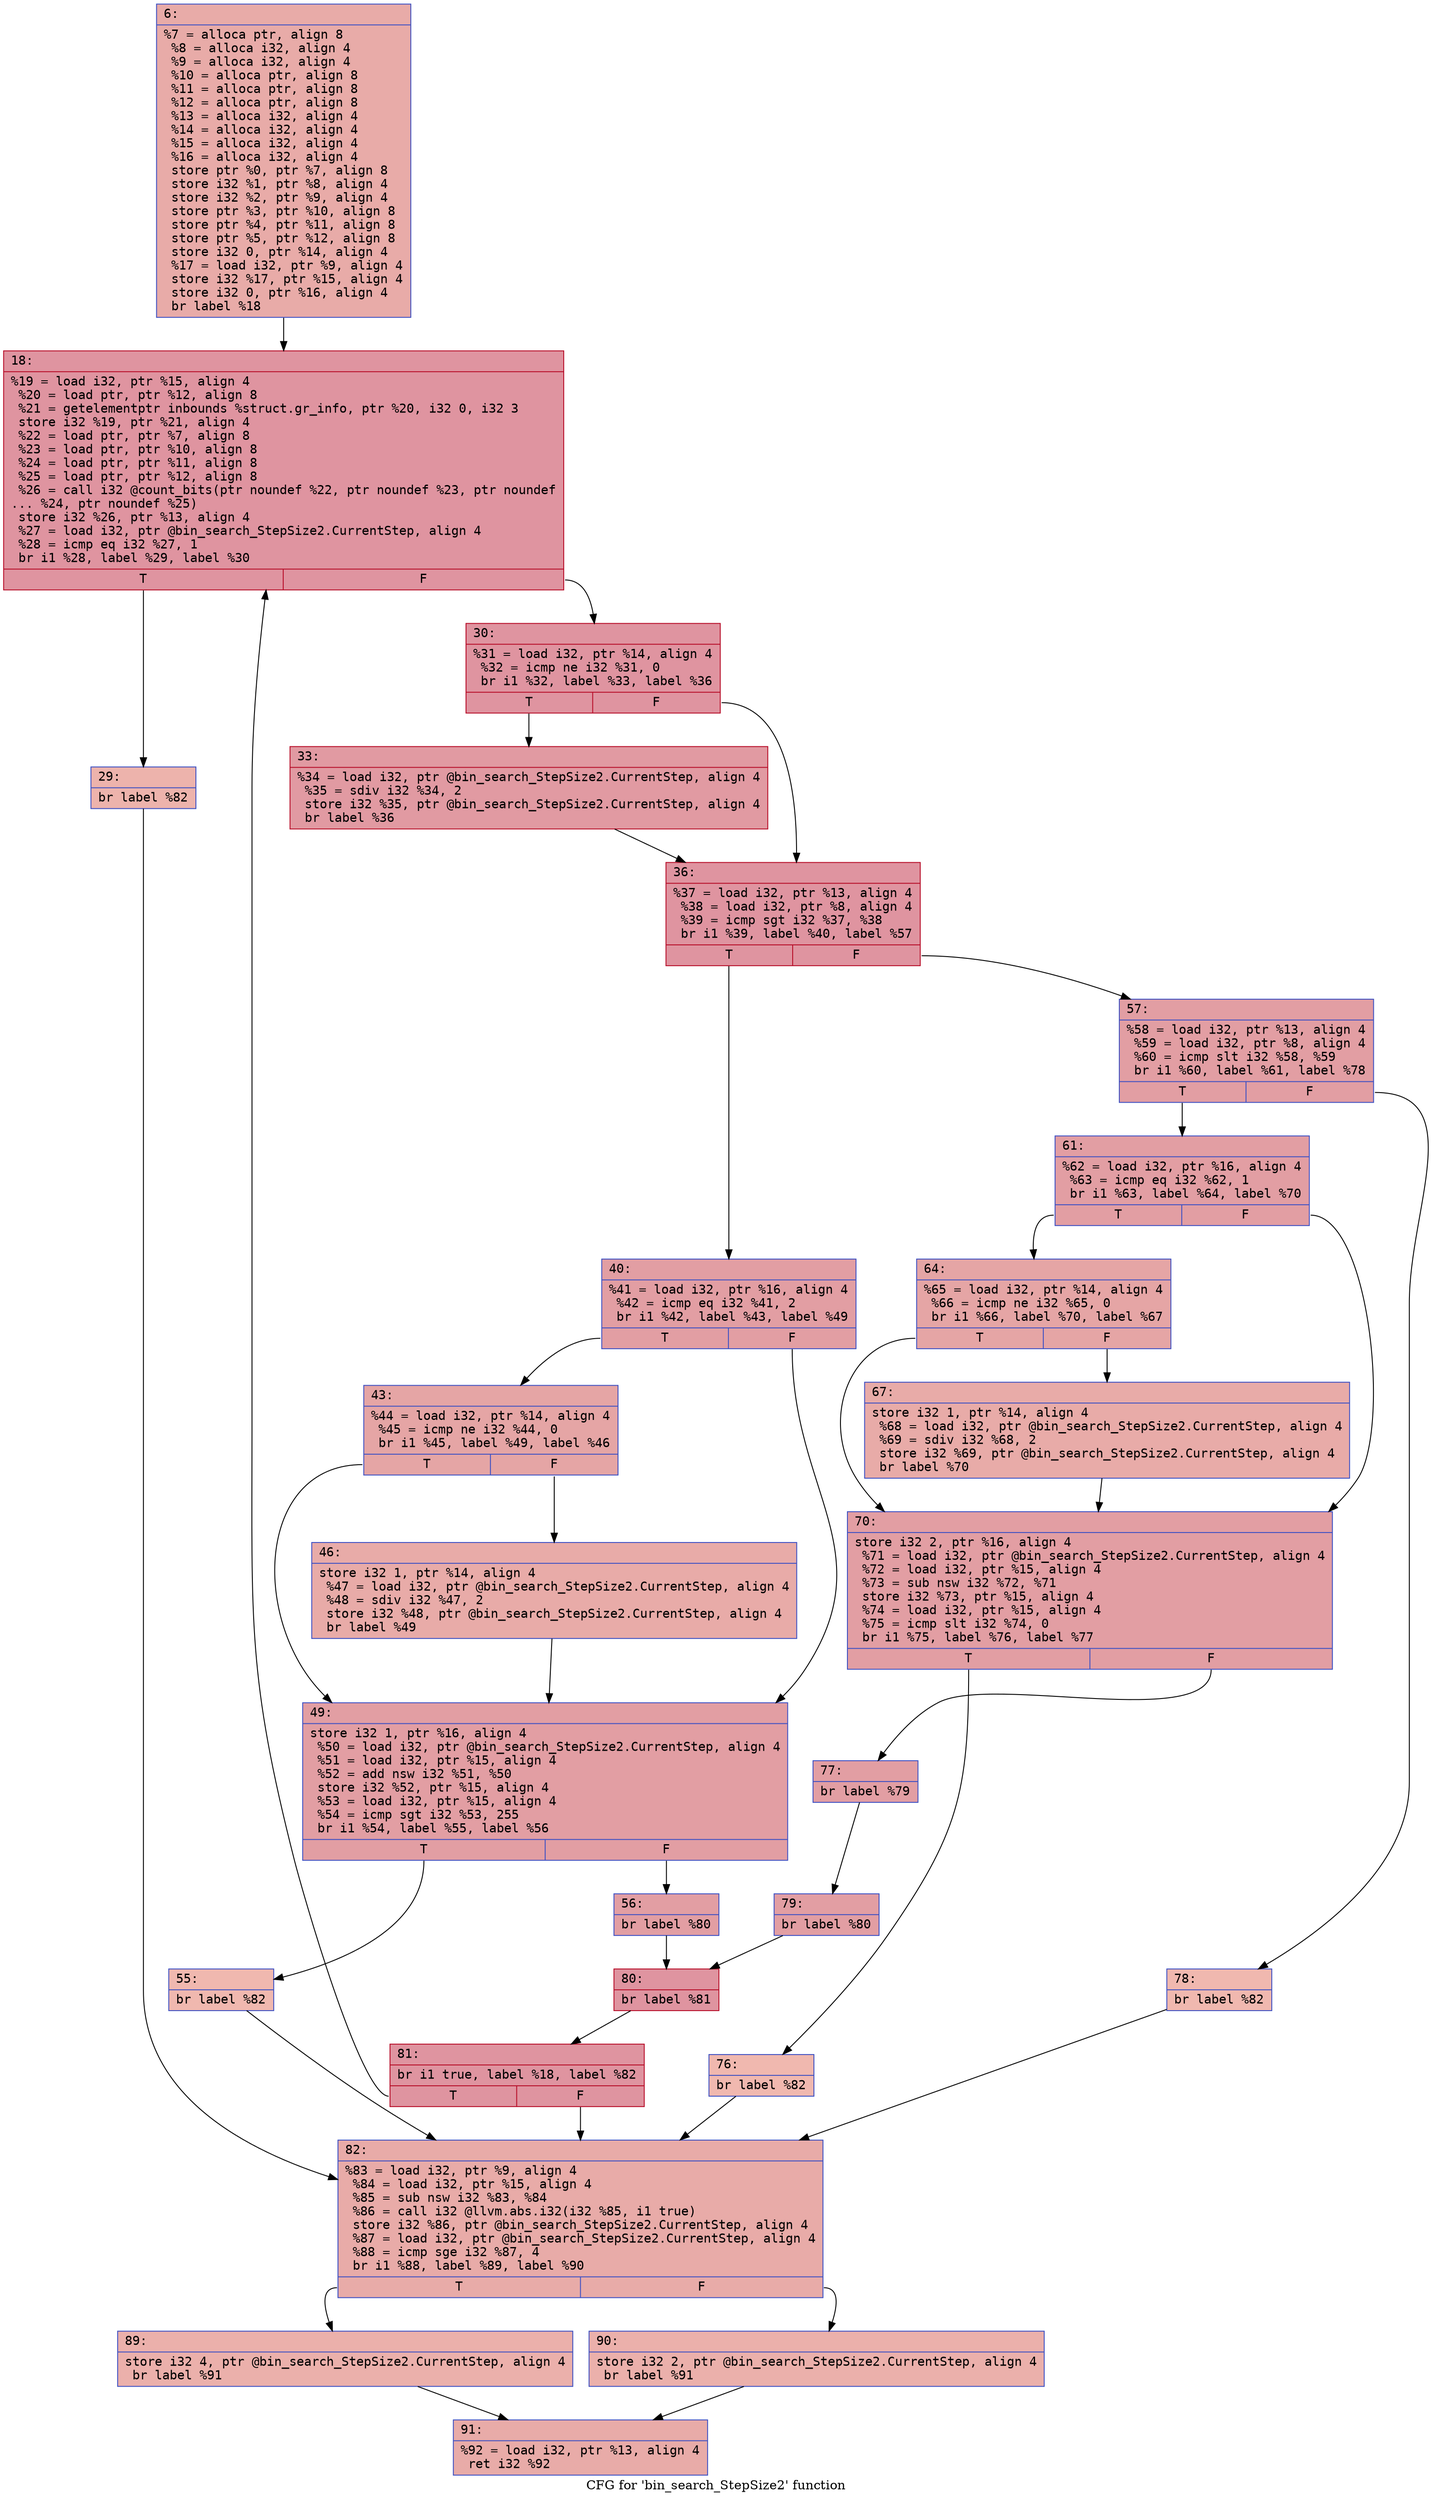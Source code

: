 digraph "CFG for 'bin_search_StepSize2' function" {
	label="CFG for 'bin_search_StepSize2' function";

	Node0x6000016087d0 [shape=record,color="#3d50c3ff", style=filled, fillcolor="#cc403a70" fontname="Courier",label="{6:\l|  %7 = alloca ptr, align 8\l  %8 = alloca i32, align 4\l  %9 = alloca i32, align 4\l  %10 = alloca ptr, align 8\l  %11 = alloca ptr, align 8\l  %12 = alloca ptr, align 8\l  %13 = alloca i32, align 4\l  %14 = alloca i32, align 4\l  %15 = alloca i32, align 4\l  %16 = alloca i32, align 4\l  store ptr %0, ptr %7, align 8\l  store i32 %1, ptr %8, align 4\l  store i32 %2, ptr %9, align 4\l  store ptr %3, ptr %10, align 8\l  store ptr %4, ptr %11, align 8\l  store ptr %5, ptr %12, align 8\l  store i32 0, ptr %14, align 4\l  %17 = load i32, ptr %9, align 4\l  store i32 %17, ptr %15, align 4\l  store i32 0, ptr %16, align 4\l  br label %18\l}"];
	Node0x6000016087d0 -> Node0x600001608820[tooltip="6 -> 18\nProbability 100.00%" ];
	Node0x600001608820 [shape=record,color="#b70d28ff", style=filled, fillcolor="#b70d2870" fontname="Courier",label="{18:\l|  %19 = load i32, ptr %15, align 4\l  %20 = load ptr, ptr %12, align 8\l  %21 = getelementptr inbounds %struct.gr_info, ptr %20, i32 0, i32 3\l  store i32 %19, ptr %21, align 4\l  %22 = load ptr, ptr %7, align 8\l  %23 = load ptr, ptr %10, align 8\l  %24 = load ptr, ptr %11, align 8\l  %25 = load ptr, ptr %12, align 8\l  %26 = call i32 @count_bits(ptr noundef %22, ptr noundef %23, ptr noundef\l... %24, ptr noundef %25)\l  store i32 %26, ptr %13, align 4\l  %27 = load i32, ptr @bin_search_StepSize2.CurrentStep, align 4\l  %28 = icmp eq i32 %27, 1\l  br i1 %28, label %29, label %30\l|{<s0>T|<s1>F}}"];
	Node0x600001608820:s0 -> Node0x600001608870[tooltip="18 -> 29\nProbability 3.12%" ];
	Node0x600001608820:s1 -> Node0x6000016088c0[tooltip="18 -> 30\nProbability 96.88%" ];
	Node0x600001608870 [shape=record,color="#3d50c3ff", style=filled, fillcolor="#d6524470" fontname="Courier",label="{29:\l|  br label %82\l}"];
	Node0x600001608870 -> Node0x600001608f00[tooltip="29 -> 82\nProbability 100.00%" ];
	Node0x6000016088c0 [shape=record,color="#b70d28ff", style=filled, fillcolor="#b70d2870" fontname="Courier",label="{30:\l|  %31 = load i32, ptr %14, align 4\l  %32 = icmp ne i32 %31, 0\l  br i1 %32, label %33, label %36\l|{<s0>T|<s1>F}}"];
	Node0x6000016088c0:s0 -> Node0x600001608910[tooltip="30 -> 33\nProbability 62.50%" ];
	Node0x6000016088c0:s1 -> Node0x600001608960[tooltip="30 -> 36\nProbability 37.50%" ];
	Node0x600001608910 [shape=record,color="#b70d28ff", style=filled, fillcolor="#bb1b2c70" fontname="Courier",label="{33:\l|  %34 = load i32, ptr @bin_search_StepSize2.CurrentStep, align 4\l  %35 = sdiv i32 %34, 2\l  store i32 %35, ptr @bin_search_StepSize2.CurrentStep, align 4\l  br label %36\l}"];
	Node0x600001608910 -> Node0x600001608960[tooltip="33 -> 36\nProbability 100.00%" ];
	Node0x600001608960 [shape=record,color="#b70d28ff", style=filled, fillcolor="#b70d2870" fontname="Courier",label="{36:\l|  %37 = load i32, ptr %13, align 4\l  %38 = load i32, ptr %8, align 4\l  %39 = icmp sgt i32 %37, %38\l  br i1 %39, label %40, label %57\l|{<s0>T|<s1>F}}"];
	Node0x600001608960:s0 -> Node0x6000016089b0[tooltip="36 -> 40\nProbability 50.00%" ];
	Node0x600001608960:s1 -> Node0x600001608b90[tooltip="36 -> 57\nProbability 50.00%" ];
	Node0x6000016089b0 [shape=record,color="#3d50c3ff", style=filled, fillcolor="#be242e70" fontname="Courier",label="{40:\l|  %41 = load i32, ptr %16, align 4\l  %42 = icmp eq i32 %41, 2\l  br i1 %42, label %43, label %49\l|{<s0>T|<s1>F}}"];
	Node0x6000016089b0:s0 -> Node0x600001608a00[tooltip="40 -> 43\nProbability 50.00%" ];
	Node0x6000016089b0:s1 -> Node0x600001608aa0[tooltip="40 -> 49\nProbability 50.00%" ];
	Node0x600001608a00 [shape=record,color="#3d50c3ff", style=filled, fillcolor="#c5333470" fontname="Courier",label="{43:\l|  %44 = load i32, ptr %14, align 4\l  %45 = icmp ne i32 %44, 0\l  br i1 %45, label %49, label %46\l|{<s0>T|<s1>F}}"];
	Node0x600001608a00:s0 -> Node0x600001608aa0[tooltip="43 -> 49\nProbability 62.50%" ];
	Node0x600001608a00:s1 -> Node0x600001608a50[tooltip="43 -> 46\nProbability 37.50%" ];
	Node0x600001608a50 [shape=record,color="#3d50c3ff", style=filled, fillcolor="#cc403a70" fontname="Courier",label="{46:\l|  store i32 1, ptr %14, align 4\l  %47 = load i32, ptr @bin_search_StepSize2.CurrentStep, align 4\l  %48 = sdiv i32 %47, 2\l  store i32 %48, ptr @bin_search_StepSize2.CurrentStep, align 4\l  br label %49\l}"];
	Node0x600001608a50 -> Node0x600001608aa0[tooltip="46 -> 49\nProbability 100.00%" ];
	Node0x600001608aa0 [shape=record,color="#3d50c3ff", style=filled, fillcolor="#be242e70" fontname="Courier",label="{49:\l|  store i32 1, ptr %16, align 4\l  %50 = load i32, ptr @bin_search_StepSize2.CurrentStep, align 4\l  %51 = load i32, ptr %15, align 4\l  %52 = add nsw i32 %51, %50\l  store i32 %52, ptr %15, align 4\l  %53 = load i32, ptr %15, align 4\l  %54 = icmp sgt i32 %53, 255\l  br i1 %54, label %55, label %56\l|{<s0>T|<s1>F}}"];
	Node0x600001608aa0:s0 -> Node0x600001608af0[tooltip="49 -> 55\nProbability 3.12%" ];
	Node0x600001608aa0:s1 -> Node0x600001608b40[tooltip="49 -> 56\nProbability 96.88%" ];
	Node0x600001608af0 [shape=record,color="#3d50c3ff", style=filled, fillcolor="#dc5d4a70" fontname="Courier",label="{55:\l|  br label %82\l}"];
	Node0x600001608af0 -> Node0x600001608f00[tooltip="55 -> 82\nProbability 100.00%" ];
	Node0x600001608b40 [shape=record,color="#3d50c3ff", style=filled, fillcolor="#be242e70" fontname="Courier",label="{56:\l|  br label %80\l}"];
	Node0x600001608b40 -> Node0x600001608e60[tooltip="56 -> 80\nProbability 100.00%" ];
	Node0x600001608b90 [shape=record,color="#3d50c3ff", style=filled, fillcolor="#be242e70" fontname="Courier",label="{57:\l|  %58 = load i32, ptr %13, align 4\l  %59 = load i32, ptr %8, align 4\l  %60 = icmp slt i32 %58, %59\l  br i1 %60, label %61, label %78\l|{<s0>T|<s1>F}}"];
	Node0x600001608b90:s0 -> Node0x600001608be0[tooltip="57 -> 61\nProbability 96.88%" ];
	Node0x600001608b90:s1 -> Node0x600001608dc0[tooltip="57 -> 78\nProbability 3.12%" ];
	Node0x600001608be0 [shape=record,color="#3d50c3ff", style=filled, fillcolor="#be242e70" fontname="Courier",label="{61:\l|  %62 = load i32, ptr %16, align 4\l  %63 = icmp eq i32 %62, 1\l  br i1 %63, label %64, label %70\l|{<s0>T|<s1>F}}"];
	Node0x600001608be0:s0 -> Node0x600001608c30[tooltip="61 -> 64\nProbability 50.00%" ];
	Node0x600001608be0:s1 -> Node0x600001608cd0[tooltip="61 -> 70\nProbability 50.00%" ];
	Node0x600001608c30 [shape=record,color="#3d50c3ff", style=filled, fillcolor="#c5333470" fontname="Courier",label="{64:\l|  %65 = load i32, ptr %14, align 4\l  %66 = icmp ne i32 %65, 0\l  br i1 %66, label %70, label %67\l|{<s0>T|<s1>F}}"];
	Node0x600001608c30:s0 -> Node0x600001608cd0[tooltip="64 -> 70\nProbability 62.50%" ];
	Node0x600001608c30:s1 -> Node0x600001608c80[tooltip="64 -> 67\nProbability 37.50%" ];
	Node0x600001608c80 [shape=record,color="#3d50c3ff", style=filled, fillcolor="#cc403a70" fontname="Courier",label="{67:\l|  store i32 1, ptr %14, align 4\l  %68 = load i32, ptr @bin_search_StepSize2.CurrentStep, align 4\l  %69 = sdiv i32 %68, 2\l  store i32 %69, ptr @bin_search_StepSize2.CurrentStep, align 4\l  br label %70\l}"];
	Node0x600001608c80 -> Node0x600001608cd0[tooltip="67 -> 70\nProbability 100.00%" ];
	Node0x600001608cd0 [shape=record,color="#3d50c3ff", style=filled, fillcolor="#be242e70" fontname="Courier",label="{70:\l|  store i32 2, ptr %16, align 4\l  %71 = load i32, ptr @bin_search_StepSize2.CurrentStep, align 4\l  %72 = load i32, ptr %15, align 4\l  %73 = sub nsw i32 %72, %71\l  store i32 %73, ptr %15, align 4\l  %74 = load i32, ptr %15, align 4\l  %75 = icmp slt i32 %74, 0\l  br i1 %75, label %76, label %77\l|{<s0>T|<s1>F}}"];
	Node0x600001608cd0:s0 -> Node0x600001608d20[tooltip="70 -> 76\nProbability 3.12%" ];
	Node0x600001608cd0:s1 -> Node0x600001608d70[tooltip="70 -> 77\nProbability 96.88%" ];
	Node0x600001608d20 [shape=record,color="#3d50c3ff", style=filled, fillcolor="#dc5d4a70" fontname="Courier",label="{76:\l|  br label %82\l}"];
	Node0x600001608d20 -> Node0x600001608f00[tooltip="76 -> 82\nProbability 100.00%" ];
	Node0x600001608d70 [shape=record,color="#3d50c3ff", style=filled, fillcolor="#be242e70" fontname="Courier",label="{77:\l|  br label %79\l}"];
	Node0x600001608d70 -> Node0x600001608e10[tooltip="77 -> 79\nProbability 100.00%" ];
	Node0x600001608dc0 [shape=record,color="#3d50c3ff", style=filled, fillcolor="#dc5d4a70" fontname="Courier",label="{78:\l|  br label %82\l}"];
	Node0x600001608dc0 -> Node0x600001608f00[tooltip="78 -> 82\nProbability 100.00%" ];
	Node0x600001608e10 [shape=record,color="#3d50c3ff", style=filled, fillcolor="#be242e70" fontname="Courier",label="{79:\l|  br label %80\l}"];
	Node0x600001608e10 -> Node0x600001608e60[tooltip="79 -> 80\nProbability 100.00%" ];
	Node0x600001608e60 [shape=record,color="#b70d28ff", style=filled, fillcolor="#b70d2870" fontname="Courier",label="{80:\l|  br label %81\l}"];
	Node0x600001608e60 -> Node0x600001608eb0[tooltip="80 -> 81\nProbability 100.00%" ];
	Node0x600001608eb0 [shape=record,color="#b70d28ff", style=filled, fillcolor="#b70d2870" fontname="Courier",label="{81:\l|  br i1 true, label %18, label %82\l|{<s0>T|<s1>F}}"];
	Node0x600001608eb0:s0 -> Node0x600001608820[tooltip="81 -> 18\nProbability 96.88%" ];
	Node0x600001608eb0:s1 -> Node0x600001608f00[tooltip="81 -> 82\nProbability 3.12%" ];
	Node0x600001608f00 [shape=record,color="#3d50c3ff", style=filled, fillcolor="#cc403a70" fontname="Courier",label="{82:\l|  %83 = load i32, ptr %9, align 4\l  %84 = load i32, ptr %15, align 4\l  %85 = sub nsw i32 %83, %84\l  %86 = call i32 @llvm.abs.i32(i32 %85, i1 true)\l  store i32 %86, ptr @bin_search_StepSize2.CurrentStep, align 4\l  %87 = load i32, ptr @bin_search_StepSize2.CurrentStep, align 4\l  %88 = icmp sge i32 %87, 4\l  br i1 %88, label %89, label %90\l|{<s0>T|<s1>F}}"];
	Node0x600001608f00:s0 -> Node0x600001608f50[tooltip="82 -> 89\nProbability 50.00%" ];
	Node0x600001608f00:s1 -> Node0x600001608fa0[tooltip="82 -> 90\nProbability 50.00%" ];
	Node0x600001608f50 [shape=record,color="#3d50c3ff", style=filled, fillcolor="#d24b4070" fontname="Courier",label="{89:\l|  store i32 4, ptr @bin_search_StepSize2.CurrentStep, align 4\l  br label %91\l}"];
	Node0x600001608f50 -> Node0x600001608ff0[tooltip="89 -> 91\nProbability 100.00%" ];
	Node0x600001608fa0 [shape=record,color="#3d50c3ff", style=filled, fillcolor="#d24b4070" fontname="Courier",label="{90:\l|  store i32 2, ptr @bin_search_StepSize2.CurrentStep, align 4\l  br label %91\l}"];
	Node0x600001608fa0 -> Node0x600001608ff0[tooltip="90 -> 91\nProbability 100.00%" ];
	Node0x600001608ff0 [shape=record,color="#3d50c3ff", style=filled, fillcolor="#cc403a70" fontname="Courier",label="{91:\l|  %92 = load i32, ptr %13, align 4\l  ret i32 %92\l}"];
}
